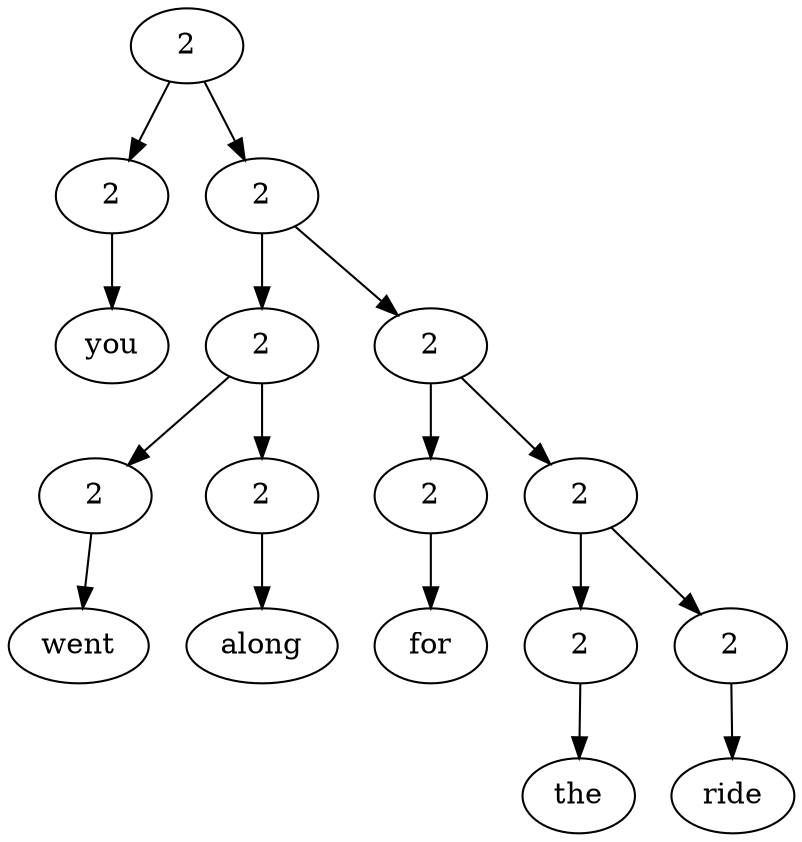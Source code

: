 digraph G{Node0 [label="2"]
Node0 -> Node1
Node0 -> Node3
Node1 [label="2"]
Node1 -> Node2
Node3 [label="2"]
Node3 -> Node4
Node3 -> Node9
Node2 [label="you"]
Node4 [label="2"]
Node4 -> Node5
Node4 -> Node7
Node9 [label="2"]
Node9 -> Node10
Node9 -> Node12
Node5 [label="2"]
Node5 -> Node6
Node7 [label="2"]
Node7 -> Node8
Node10 [label="2"]
Node10 -> Node11
Node12 [label="2"]
Node12 -> Node13
Node12 -> Node15
Node6 [label="went"]
Node8 [label="along"]
Node11 [label="for"]
Node13 [label="2"]
Node13 -> Node14
Node15 [label="2"]
Node15 -> Node16
Node14 [label="the"]
Node16 [label="ride"]
}